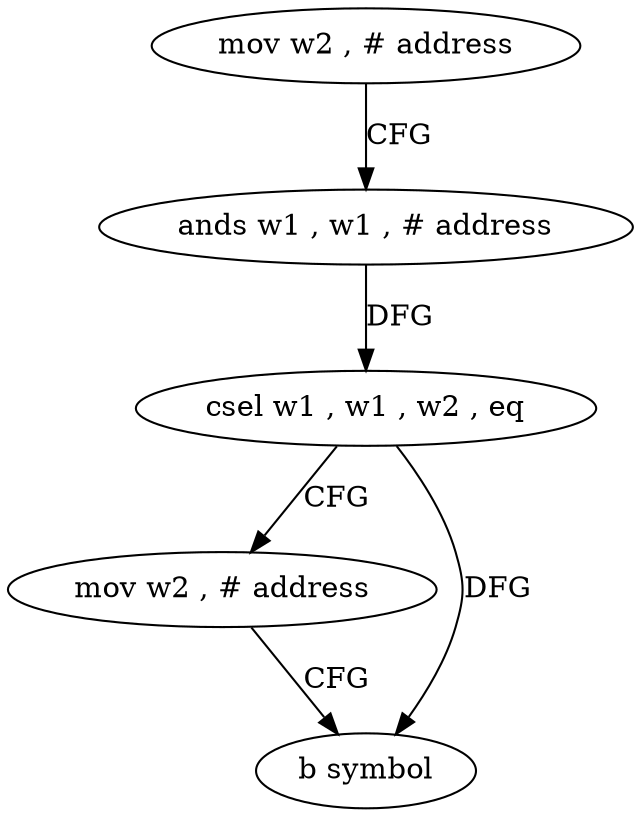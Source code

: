 digraph "func" {
"165224" [label = "mov w2 , # address" ]
"165228" [label = "ands w1 , w1 , # address" ]
"165232" [label = "csel w1 , w1 , w2 , eq" ]
"165236" [label = "mov w2 , # address" ]
"165240" [label = "b symbol" ]
"165224" -> "165228" [ label = "CFG" ]
"165228" -> "165232" [ label = "DFG" ]
"165232" -> "165236" [ label = "CFG" ]
"165232" -> "165240" [ label = "DFG" ]
"165236" -> "165240" [ label = "CFG" ]
}
